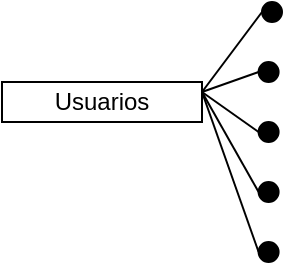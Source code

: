 <mxfile>
    <diagram id="cl9pHFJJxzllaQqiW4cm" name="Página-1">
        <mxGraphModel dx="163" dy="260" grid="1" gridSize="10" guides="1" tooltips="1" connect="1" arrows="1" fold="1" page="1" pageScale="1" pageWidth="827" pageHeight="1169" math="0" shadow="0">
            <root>
                <mxCell id="0"/>
                <mxCell id="1" parent="0"/>
                <mxCell id="7" value="Usuarios" style="whiteSpace=wrap;html=1;align=center;fillStyle=auto;strokeColor=#000000;fillColor=none;gradientColor=none;gradientDirection=south;" vertex="1" parent="1">
                    <mxGeometry x="320" y="60" width="100" height="20" as="geometry"/>
                </mxCell>
                <mxCell id="13" value="" style="ellipse;whiteSpace=wrap;html=1;aspect=fixed;fillStyle=auto;gradientDirection=south;strokeColor=#000000;fillColor=#000000;" vertex="1" parent="1">
                    <mxGeometry x="450" y="20" width="10" height="10" as="geometry"/>
                </mxCell>
                <mxCell id="17" value="" style="endArrow=none;html=1;rounded=0;exitX=1;exitY=0.25;exitDx=0;exitDy=0;entryX=0;entryY=0.5;entryDx=0;entryDy=0;strokeColor=#000000;" edge="1" parent="1" source="7" target="13">
                    <mxGeometry relative="1" as="geometry">
                        <mxPoint x="340" y="40" as="sourcePoint"/>
                        <mxPoint x="500" y="40" as="targetPoint"/>
                    </mxGeometry>
                </mxCell>
                <mxCell id="18" value="" style="ellipse;whiteSpace=wrap;html=1;aspect=fixed;fillStyle=auto;gradientDirection=south;strokeColor=#000000;fillColor=#000000;" vertex="1" parent="1">
                    <mxGeometry x="448.3" y="50" width="10" height="10" as="geometry"/>
                </mxCell>
                <mxCell id="19" value="" style="endArrow=none;html=1;rounded=0;exitX=1;exitY=0.25;exitDx=0;exitDy=0;entryX=0;entryY=0.5;entryDx=0;entryDy=0;strokeColor=#000000;" edge="1" parent="1" target="18" source="7">
                    <mxGeometry relative="1" as="geometry">
                        <mxPoint x="420.0" y="92.34" as="sourcePoint"/>
                        <mxPoint x="498.3" y="70" as="targetPoint"/>
                    </mxGeometry>
                </mxCell>
                <mxCell id="20" value="" style="ellipse;whiteSpace=wrap;html=1;aspect=fixed;fillStyle=auto;gradientDirection=south;strokeColor=#000000;fillColor=#000000;" vertex="1" parent="1">
                    <mxGeometry x="448.3" y="80" width="10" height="10" as="geometry"/>
                </mxCell>
                <mxCell id="21" value="" style="endArrow=none;html=1;rounded=0;exitX=1;exitY=0.25;exitDx=0;exitDy=0;entryX=0;entryY=0.5;entryDx=0;entryDy=0;strokeColor=#000000;" edge="1" parent="1" target="20" source="7">
                    <mxGeometry relative="1" as="geometry">
                        <mxPoint x="420.0" y="122.34" as="sourcePoint"/>
                        <mxPoint x="498.3" y="100" as="targetPoint"/>
                    </mxGeometry>
                </mxCell>
                <mxCell id="22" value="" style="ellipse;whiteSpace=wrap;html=1;aspect=fixed;fillStyle=auto;gradientDirection=south;strokeColor=#000000;fillColor=#000000;" vertex="1" parent="1">
                    <mxGeometry x="448.3" y="110" width="10" height="10" as="geometry"/>
                </mxCell>
                <mxCell id="23" value="" style="endArrow=none;html=1;rounded=0;exitX=1;exitY=0.25;exitDx=0;exitDy=0;entryX=0;entryY=0.5;entryDx=0;entryDy=0;strokeColor=#000000;" edge="1" parent="1" target="22" source="7">
                    <mxGeometry relative="1" as="geometry">
                        <mxPoint x="420.0" y="152.34" as="sourcePoint"/>
                        <mxPoint x="498.3" y="130" as="targetPoint"/>
                    </mxGeometry>
                </mxCell>
                <mxCell id="24" value="" style="ellipse;whiteSpace=wrap;html=1;aspect=fixed;fillStyle=auto;gradientDirection=south;strokeColor=#000000;fillColor=#000000;" vertex="1" parent="1">
                    <mxGeometry x="448.3" y="140" width="10" height="10" as="geometry"/>
                </mxCell>
                <mxCell id="25" value="" style="endArrow=none;html=1;rounded=0;exitX=1;exitY=0.25;exitDx=0;exitDy=0;entryX=0;entryY=0.5;entryDx=0;entryDy=0;strokeColor=#000000;" edge="1" parent="1" target="24" source="7">
                    <mxGeometry relative="1" as="geometry">
                        <mxPoint x="420.0" y="182.34" as="sourcePoint"/>
                        <mxPoint x="498.3" y="160" as="targetPoint"/>
                    </mxGeometry>
                </mxCell>
            </root>
        </mxGraphModel>
    </diagram>
</mxfile>